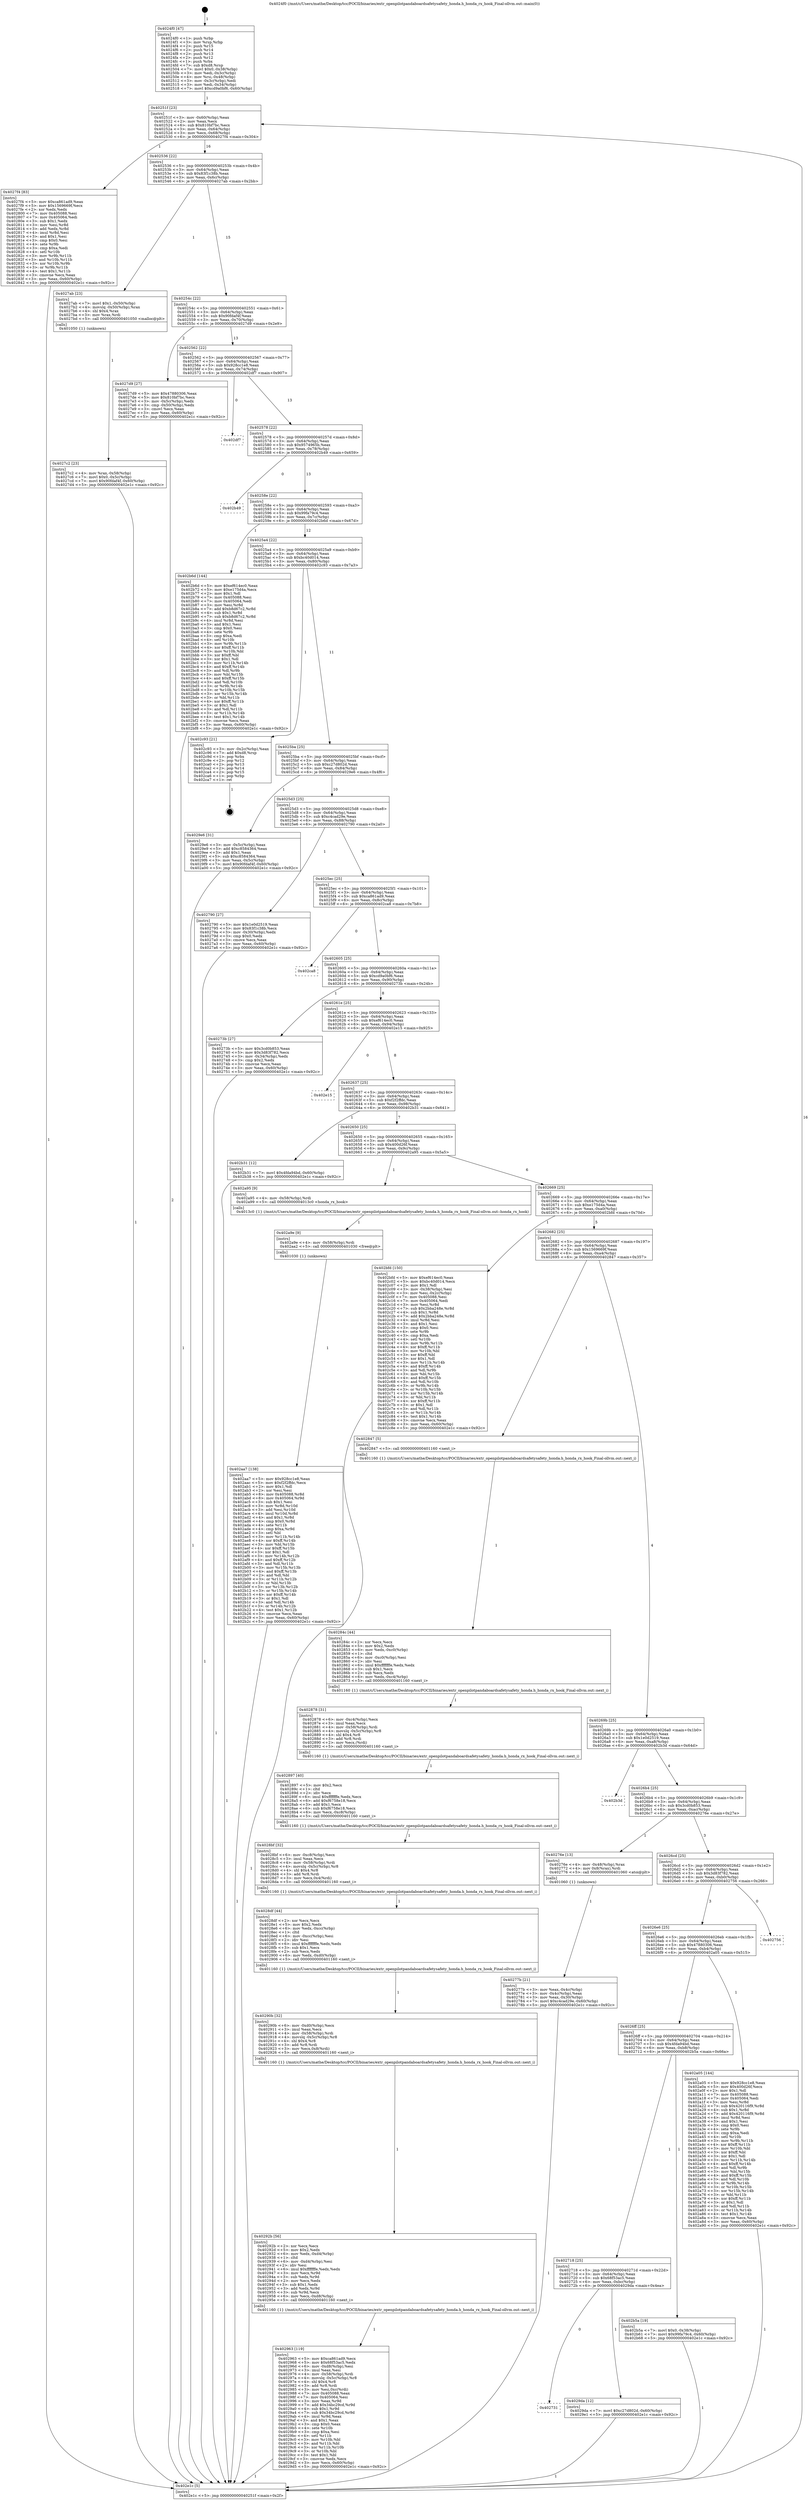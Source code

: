 digraph "0x4024f0" {
  label = "0x4024f0 (/mnt/c/Users/mathe/Desktop/tcc/POCII/binaries/extr_openpilotpandaboardsafetysafety_honda.h_honda_rx_hook_Final-ollvm.out::main(0))"
  labelloc = "t"
  node[shape=record]

  Entry [label="",width=0.3,height=0.3,shape=circle,fillcolor=black,style=filled]
  "0x40251f" [label="{
     0x40251f [23]\l
     | [instrs]\l
     &nbsp;&nbsp;0x40251f \<+3\>: mov -0x60(%rbp),%eax\l
     &nbsp;&nbsp;0x402522 \<+2\>: mov %eax,%ecx\l
     &nbsp;&nbsp;0x402524 \<+6\>: sub $0x810bf7bc,%ecx\l
     &nbsp;&nbsp;0x40252a \<+3\>: mov %eax,-0x64(%rbp)\l
     &nbsp;&nbsp;0x40252d \<+3\>: mov %ecx,-0x68(%rbp)\l
     &nbsp;&nbsp;0x402530 \<+6\>: je 00000000004027f4 \<main+0x304\>\l
  }"]
  "0x4027f4" [label="{
     0x4027f4 [83]\l
     | [instrs]\l
     &nbsp;&nbsp;0x4027f4 \<+5\>: mov $0xca861ad9,%eax\l
     &nbsp;&nbsp;0x4027f9 \<+5\>: mov $0x1569669f,%ecx\l
     &nbsp;&nbsp;0x4027fe \<+2\>: xor %edx,%edx\l
     &nbsp;&nbsp;0x402800 \<+7\>: mov 0x405088,%esi\l
     &nbsp;&nbsp;0x402807 \<+7\>: mov 0x405064,%edi\l
     &nbsp;&nbsp;0x40280e \<+3\>: sub $0x1,%edx\l
     &nbsp;&nbsp;0x402811 \<+3\>: mov %esi,%r8d\l
     &nbsp;&nbsp;0x402814 \<+3\>: add %edx,%r8d\l
     &nbsp;&nbsp;0x402817 \<+4\>: imul %r8d,%esi\l
     &nbsp;&nbsp;0x40281b \<+3\>: and $0x1,%esi\l
     &nbsp;&nbsp;0x40281e \<+3\>: cmp $0x0,%esi\l
     &nbsp;&nbsp;0x402821 \<+4\>: sete %r9b\l
     &nbsp;&nbsp;0x402825 \<+3\>: cmp $0xa,%edi\l
     &nbsp;&nbsp;0x402828 \<+4\>: setl %r10b\l
     &nbsp;&nbsp;0x40282c \<+3\>: mov %r9b,%r11b\l
     &nbsp;&nbsp;0x40282f \<+3\>: and %r10b,%r11b\l
     &nbsp;&nbsp;0x402832 \<+3\>: xor %r10b,%r9b\l
     &nbsp;&nbsp;0x402835 \<+3\>: or %r9b,%r11b\l
     &nbsp;&nbsp;0x402838 \<+4\>: test $0x1,%r11b\l
     &nbsp;&nbsp;0x40283c \<+3\>: cmovne %ecx,%eax\l
     &nbsp;&nbsp;0x40283f \<+3\>: mov %eax,-0x60(%rbp)\l
     &nbsp;&nbsp;0x402842 \<+5\>: jmp 0000000000402e1c \<main+0x92c\>\l
  }"]
  "0x402536" [label="{
     0x402536 [22]\l
     | [instrs]\l
     &nbsp;&nbsp;0x402536 \<+5\>: jmp 000000000040253b \<main+0x4b\>\l
     &nbsp;&nbsp;0x40253b \<+3\>: mov -0x64(%rbp),%eax\l
     &nbsp;&nbsp;0x40253e \<+5\>: sub $0x83f1c38b,%eax\l
     &nbsp;&nbsp;0x402543 \<+3\>: mov %eax,-0x6c(%rbp)\l
     &nbsp;&nbsp;0x402546 \<+6\>: je 00000000004027ab \<main+0x2bb\>\l
  }"]
  Exit [label="",width=0.3,height=0.3,shape=circle,fillcolor=black,style=filled,peripheries=2]
  "0x4027ab" [label="{
     0x4027ab [23]\l
     | [instrs]\l
     &nbsp;&nbsp;0x4027ab \<+7\>: movl $0x1,-0x50(%rbp)\l
     &nbsp;&nbsp;0x4027b2 \<+4\>: movslq -0x50(%rbp),%rax\l
     &nbsp;&nbsp;0x4027b6 \<+4\>: shl $0x4,%rax\l
     &nbsp;&nbsp;0x4027ba \<+3\>: mov %rax,%rdi\l
     &nbsp;&nbsp;0x4027bd \<+5\>: call 0000000000401050 \<malloc@plt\>\l
     | [calls]\l
     &nbsp;&nbsp;0x401050 \{1\} (unknown)\l
  }"]
  "0x40254c" [label="{
     0x40254c [22]\l
     | [instrs]\l
     &nbsp;&nbsp;0x40254c \<+5\>: jmp 0000000000402551 \<main+0x61\>\l
     &nbsp;&nbsp;0x402551 \<+3\>: mov -0x64(%rbp),%eax\l
     &nbsp;&nbsp;0x402554 \<+5\>: sub $0x90fdaf4f,%eax\l
     &nbsp;&nbsp;0x402559 \<+3\>: mov %eax,-0x70(%rbp)\l
     &nbsp;&nbsp;0x40255c \<+6\>: je 00000000004027d9 \<main+0x2e9\>\l
  }"]
  "0x402aa7" [label="{
     0x402aa7 [138]\l
     | [instrs]\l
     &nbsp;&nbsp;0x402aa7 \<+5\>: mov $0x928cc1e8,%eax\l
     &nbsp;&nbsp;0x402aac \<+5\>: mov $0xf2f2ffdc,%ecx\l
     &nbsp;&nbsp;0x402ab1 \<+2\>: mov $0x1,%dl\l
     &nbsp;&nbsp;0x402ab3 \<+2\>: xor %esi,%esi\l
     &nbsp;&nbsp;0x402ab5 \<+8\>: mov 0x405088,%r8d\l
     &nbsp;&nbsp;0x402abd \<+8\>: mov 0x405064,%r9d\l
     &nbsp;&nbsp;0x402ac5 \<+3\>: sub $0x1,%esi\l
     &nbsp;&nbsp;0x402ac8 \<+3\>: mov %r8d,%r10d\l
     &nbsp;&nbsp;0x402acb \<+3\>: add %esi,%r10d\l
     &nbsp;&nbsp;0x402ace \<+4\>: imul %r10d,%r8d\l
     &nbsp;&nbsp;0x402ad2 \<+4\>: and $0x1,%r8d\l
     &nbsp;&nbsp;0x402ad6 \<+4\>: cmp $0x0,%r8d\l
     &nbsp;&nbsp;0x402ada \<+4\>: sete %r11b\l
     &nbsp;&nbsp;0x402ade \<+4\>: cmp $0xa,%r9d\l
     &nbsp;&nbsp;0x402ae2 \<+3\>: setl %bl\l
     &nbsp;&nbsp;0x402ae5 \<+3\>: mov %r11b,%r14b\l
     &nbsp;&nbsp;0x402ae8 \<+4\>: xor $0xff,%r14b\l
     &nbsp;&nbsp;0x402aec \<+3\>: mov %bl,%r15b\l
     &nbsp;&nbsp;0x402aef \<+4\>: xor $0xff,%r15b\l
     &nbsp;&nbsp;0x402af3 \<+3\>: xor $0x1,%dl\l
     &nbsp;&nbsp;0x402af6 \<+3\>: mov %r14b,%r12b\l
     &nbsp;&nbsp;0x402af9 \<+4\>: and $0xff,%r12b\l
     &nbsp;&nbsp;0x402afd \<+3\>: and %dl,%r11b\l
     &nbsp;&nbsp;0x402b00 \<+3\>: mov %r15b,%r13b\l
     &nbsp;&nbsp;0x402b03 \<+4\>: and $0xff,%r13b\l
     &nbsp;&nbsp;0x402b07 \<+2\>: and %dl,%bl\l
     &nbsp;&nbsp;0x402b09 \<+3\>: or %r11b,%r12b\l
     &nbsp;&nbsp;0x402b0c \<+3\>: or %bl,%r13b\l
     &nbsp;&nbsp;0x402b0f \<+3\>: xor %r13b,%r12b\l
     &nbsp;&nbsp;0x402b12 \<+3\>: or %r15b,%r14b\l
     &nbsp;&nbsp;0x402b15 \<+4\>: xor $0xff,%r14b\l
     &nbsp;&nbsp;0x402b19 \<+3\>: or $0x1,%dl\l
     &nbsp;&nbsp;0x402b1c \<+3\>: and %dl,%r14b\l
     &nbsp;&nbsp;0x402b1f \<+3\>: or %r14b,%r12b\l
     &nbsp;&nbsp;0x402b22 \<+4\>: test $0x1,%r12b\l
     &nbsp;&nbsp;0x402b26 \<+3\>: cmovne %ecx,%eax\l
     &nbsp;&nbsp;0x402b29 \<+3\>: mov %eax,-0x60(%rbp)\l
     &nbsp;&nbsp;0x402b2c \<+5\>: jmp 0000000000402e1c \<main+0x92c\>\l
  }"]
  "0x4027d9" [label="{
     0x4027d9 [27]\l
     | [instrs]\l
     &nbsp;&nbsp;0x4027d9 \<+5\>: mov $0x47880306,%eax\l
     &nbsp;&nbsp;0x4027de \<+5\>: mov $0x810bf7bc,%ecx\l
     &nbsp;&nbsp;0x4027e3 \<+3\>: mov -0x5c(%rbp),%edx\l
     &nbsp;&nbsp;0x4027e6 \<+3\>: cmp -0x50(%rbp),%edx\l
     &nbsp;&nbsp;0x4027e9 \<+3\>: cmovl %ecx,%eax\l
     &nbsp;&nbsp;0x4027ec \<+3\>: mov %eax,-0x60(%rbp)\l
     &nbsp;&nbsp;0x4027ef \<+5\>: jmp 0000000000402e1c \<main+0x92c\>\l
  }"]
  "0x402562" [label="{
     0x402562 [22]\l
     | [instrs]\l
     &nbsp;&nbsp;0x402562 \<+5\>: jmp 0000000000402567 \<main+0x77\>\l
     &nbsp;&nbsp;0x402567 \<+3\>: mov -0x64(%rbp),%eax\l
     &nbsp;&nbsp;0x40256a \<+5\>: sub $0x928cc1e8,%eax\l
     &nbsp;&nbsp;0x40256f \<+3\>: mov %eax,-0x74(%rbp)\l
     &nbsp;&nbsp;0x402572 \<+6\>: je 0000000000402df7 \<main+0x907\>\l
  }"]
  "0x402a9e" [label="{
     0x402a9e [9]\l
     | [instrs]\l
     &nbsp;&nbsp;0x402a9e \<+4\>: mov -0x58(%rbp),%rdi\l
     &nbsp;&nbsp;0x402aa2 \<+5\>: call 0000000000401030 \<free@plt\>\l
     | [calls]\l
     &nbsp;&nbsp;0x401030 \{1\} (unknown)\l
  }"]
  "0x402df7" [label="{
     0x402df7\l
  }", style=dashed]
  "0x402578" [label="{
     0x402578 [22]\l
     | [instrs]\l
     &nbsp;&nbsp;0x402578 \<+5\>: jmp 000000000040257d \<main+0x8d\>\l
     &nbsp;&nbsp;0x40257d \<+3\>: mov -0x64(%rbp),%eax\l
     &nbsp;&nbsp;0x402580 \<+5\>: sub $0x9574965b,%eax\l
     &nbsp;&nbsp;0x402585 \<+3\>: mov %eax,-0x78(%rbp)\l
     &nbsp;&nbsp;0x402588 \<+6\>: je 0000000000402b49 \<main+0x659\>\l
  }"]
  "0x402731" [label="{
     0x402731\l
  }", style=dashed]
  "0x402b49" [label="{
     0x402b49\l
  }", style=dashed]
  "0x40258e" [label="{
     0x40258e [22]\l
     | [instrs]\l
     &nbsp;&nbsp;0x40258e \<+5\>: jmp 0000000000402593 \<main+0xa3\>\l
     &nbsp;&nbsp;0x402593 \<+3\>: mov -0x64(%rbp),%eax\l
     &nbsp;&nbsp;0x402596 \<+5\>: sub $0x99fa79c4,%eax\l
     &nbsp;&nbsp;0x40259b \<+3\>: mov %eax,-0x7c(%rbp)\l
     &nbsp;&nbsp;0x40259e \<+6\>: je 0000000000402b6d \<main+0x67d\>\l
  }"]
  "0x4029da" [label="{
     0x4029da [12]\l
     | [instrs]\l
     &nbsp;&nbsp;0x4029da \<+7\>: movl $0xc27d802d,-0x60(%rbp)\l
     &nbsp;&nbsp;0x4029e1 \<+5\>: jmp 0000000000402e1c \<main+0x92c\>\l
  }"]
  "0x402b6d" [label="{
     0x402b6d [144]\l
     | [instrs]\l
     &nbsp;&nbsp;0x402b6d \<+5\>: mov $0xef614ec0,%eax\l
     &nbsp;&nbsp;0x402b72 \<+5\>: mov $0xe175d4a,%ecx\l
     &nbsp;&nbsp;0x402b77 \<+2\>: mov $0x1,%dl\l
     &nbsp;&nbsp;0x402b79 \<+7\>: mov 0x405088,%esi\l
     &nbsp;&nbsp;0x402b80 \<+7\>: mov 0x405064,%edi\l
     &nbsp;&nbsp;0x402b87 \<+3\>: mov %esi,%r8d\l
     &nbsp;&nbsp;0x402b8a \<+7\>: add $0xb8d67c2,%r8d\l
     &nbsp;&nbsp;0x402b91 \<+4\>: sub $0x1,%r8d\l
     &nbsp;&nbsp;0x402b95 \<+7\>: sub $0xb8d67c2,%r8d\l
     &nbsp;&nbsp;0x402b9c \<+4\>: imul %r8d,%esi\l
     &nbsp;&nbsp;0x402ba0 \<+3\>: and $0x1,%esi\l
     &nbsp;&nbsp;0x402ba3 \<+3\>: cmp $0x0,%esi\l
     &nbsp;&nbsp;0x402ba6 \<+4\>: sete %r9b\l
     &nbsp;&nbsp;0x402baa \<+3\>: cmp $0xa,%edi\l
     &nbsp;&nbsp;0x402bad \<+4\>: setl %r10b\l
     &nbsp;&nbsp;0x402bb1 \<+3\>: mov %r9b,%r11b\l
     &nbsp;&nbsp;0x402bb4 \<+4\>: xor $0xff,%r11b\l
     &nbsp;&nbsp;0x402bb8 \<+3\>: mov %r10b,%bl\l
     &nbsp;&nbsp;0x402bbb \<+3\>: xor $0xff,%bl\l
     &nbsp;&nbsp;0x402bbe \<+3\>: xor $0x1,%dl\l
     &nbsp;&nbsp;0x402bc1 \<+3\>: mov %r11b,%r14b\l
     &nbsp;&nbsp;0x402bc4 \<+4\>: and $0xff,%r14b\l
     &nbsp;&nbsp;0x402bc8 \<+3\>: and %dl,%r9b\l
     &nbsp;&nbsp;0x402bcb \<+3\>: mov %bl,%r15b\l
     &nbsp;&nbsp;0x402bce \<+4\>: and $0xff,%r15b\l
     &nbsp;&nbsp;0x402bd2 \<+3\>: and %dl,%r10b\l
     &nbsp;&nbsp;0x402bd5 \<+3\>: or %r9b,%r14b\l
     &nbsp;&nbsp;0x402bd8 \<+3\>: or %r10b,%r15b\l
     &nbsp;&nbsp;0x402bdb \<+3\>: xor %r15b,%r14b\l
     &nbsp;&nbsp;0x402bde \<+3\>: or %bl,%r11b\l
     &nbsp;&nbsp;0x402be1 \<+4\>: xor $0xff,%r11b\l
     &nbsp;&nbsp;0x402be5 \<+3\>: or $0x1,%dl\l
     &nbsp;&nbsp;0x402be8 \<+3\>: and %dl,%r11b\l
     &nbsp;&nbsp;0x402beb \<+3\>: or %r11b,%r14b\l
     &nbsp;&nbsp;0x402bee \<+4\>: test $0x1,%r14b\l
     &nbsp;&nbsp;0x402bf2 \<+3\>: cmovne %ecx,%eax\l
     &nbsp;&nbsp;0x402bf5 \<+3\>: mov %eax,-0x60(%rbp)\l
     &nbsp;&nbsp;0x402bf8 \<+5\>: jmp 0000000000402e1c \<main+0x92c\>\l
  }"]
  "0x4025a4" [label="{
     0x4025a4 [22]\l
     | [instrs]\l
     &nbsp;&nbsp;0x4025a4 \<+5\>: jmp 00000000004025a9 \<main+0xb9\>\l
     &nbsp;&nbsp;0x4025a9 \<+3\>: mov -0x64(%rbp),%eax\l
     &nbsp;&nbsp;0x4025ac \<+5\>: sub $0xbc40d014,%eax\l
     &nbsp;&nbsp;0x4025b1 \<+3\>: mov %eax,-0x80(%rbp)\l
     &nbsp;&nbsp;0x4025b4 \<+6\>: je 0000000000402c93 \<main+0x7a3\>\l
  }"]
  "0x402718" [label="{
     0x402718 [25]\l
     | [instrs]\l
     &nbsp;&nbsp;0x402718 \<+5\>: jmp 000000000040271d \<main+0x22d\>\l
     &nbsp;&nbsp;0x40271d \<+3\>: mov -0x64(%rbp),%eax\l
     &nbsp;&nbsp;0x402720 \<+5\>: sub $0x68f53ac5,%eax\l
     &nbsp;&nbsp;0x402725 \<+6\>: mov %eax,-0xbc(%rbp)\l
     &nbsp;&nbsp;0x40272b \<+6\>: je 00000000004029da \<main+0x4ea\>\l
  }"]
  "0x402c93" [label="{
     0x402c93 [21]\l
     | [instrs]\l
     &nbsp;&nbsp;0x402c93 \<+3\>: mov -0x2c(%rbp),%eax\l
     &nbsp;&nbsp;0x402c96 \<+7\>: add $0xd8,%rsp\l
     &nbsp;&nbsp;0x402c9d \<+1\>: pop %rbx\l
     &nbsp;&nbsp;0x402c9e \<+2\>: pop %r12\l
     &nbsp;&nbsp;0x402ca0 \<+2\>: pop %r13\l
     &nbsp;&nbsp;0x402ca2 \<+2\>: pop %r14\l
     &nbsp;&nbsp;0x402ca4 \<+2\>: pop %r15\l
     &nbsp;&nbsp;0x402ca6 \<+1\>: pop %rbp\l
     &nbsp;&nbsp;0x402ca7 \<+1\>: ret\l
  }"]
  "0x4025ba" [label="{
     0x4025ba [25]\l
     | [instrs]\l
     &nbsp;&nbsp;0x4025ba \<+5\>: jmp 00000000004025bf \<main+0xcf\>\l
     &nbsp;&nbsp;0x4025bf \<+3\>: mov -0x64(%rbp),%eax\l
     &nbsp;&nbsp;0x4025c2 \<+5\>: sub $0xc27d802d,%eax\l
     &nbsp;&nbsp;0x4025c7 \<+6\>: mov %eax,-0x84(%rbp)\l
     &nbsp;&nbsp;0x4025cd \<+6\>: je 00000000004029e6 \<main+0x4f6\>\l
  }"]
  "0x402b5a" [label="{
     0x402b5a [19]\l
     | [instrs]\l
     &nbsp;&nbsp;0x402b5a \<+7\>: movl $0x0,-0x38(%rbp)\l
     &nbsp;&nbsp;0x402b61 \<+7\>: movl $0x99fa79c4,-0x60(%rbp)\l
     &nbsp;&nbsp;0x402b68 \<+5\>: jmp 0000000000402e1c \<main+0x92c\>\l
  }"]
  "0x4029e6" [label="{
     0x4029e6 [31]\l
     | [instrs]\l
     &nbsp;&nbsp;0x4029e6 \<+3\>: mov -0x5c(%rbp),%eax\l
     &nbsp;&nbsp;0x4029e9 \<+5\>: add $0xc8584364,%eax\l
     &nbsp;&nbsp;0x4029ee \<+3\>: add $0x1,%eax\l
     &nbsp;&nbsp;0x4029f1 \<+5\>: sub $0xc8584364,%eax\l
     &nbsp;&nbsp;0x4029f6 \<+3\>: mov %eax,-0x5c(%rbp)\l
     &nbsp;&nbsp;0x4029f9 \<+7\>: movl $0x90fdaf4f,-0x60(%rbp)\l
     &nbsp;&nbsp;0x402a00 \<+5\>: jmp 0000000000402e1c \<main+0x92c\>\l
  }"]
  "0x4025d3" [label="{
     0x4025d3 [25]\l
     | [instrs]\l
     &nbsp;&nbsp;0x4025d3 \<+5\>: jmp 00000000004025d8 \<main+0xe8\>\l
     &nbsp;&nbsp;0x4025d8 \<+3\>: mov -0x64(%rbp),%eax\l
     &nbsp;&nbsp;0x4025db \<+5\>: sub $0xc4cad29e,%eax\l
     &nbsp;&nbsp;0x4025e0 \<+6\>: mov %eax,-0x88(%rbp)\l
     &nbsp;&nbsp;0x4025e6 \<+6\>: je 0000000000402790 \<main+0x2a0\>\l
  }"]
  "0x4026ff" [label="{
     0x4026ff [25]\l
     | [instrs]\l
     &nbsp;&nbsp;0x4026ff \<+5\>: jmp 0000000000402704 \<main+0x214\>\l
     &nbsp;&nbsp;0x402704 \<+3\>: mov -0x64(%rbp),%eax\l
     &nbsp;&nbsp;0x402707 \<+5\>: sub $0x4fda94bd,%eax\l
     &nbsp;&nbsp;0x40270c \<+6\>: mov %eax,-0xb8(%rbp)\l
     &nbsp;&nbsp;0x402712 \<+6\>: je 0000000000402b5a \<main+0x66a\>\l
  }"]
  "0x402790" [label="{
     0x402790 [27]\l
     | [instrs]\l
     &nbsp;&nbsp;0x402790 \<+5\>: mov $0x1e0d2519,%eax\l
     &nbsp;&nbsp;0x402795 \<+5\>: mov $0x83f1c38b,%ecx\l
     &nbsp;&nbsp;0x40279a \<+3\>: mov -0x30(%rbp),%edx\l
     &nbsp;&nbsp;0x40279d \<+3\>: cmp $0x0,%edx\l
     &nbsp;&nbsp;0x4027a0 \<+3\>: cmove %ecx,%eax\l
     &nbsp;&nbsp;0x4027a3 \<+3\>: mov %eax,-0x60(%rbp)\l
     &nbsp;&nbsp;0x4027a6 \<+5\>: jmp 0000000000402e1c \<main+0x92c\>\l
  }"]
  "0x4025ec" [label="{
     0x4025ec [25]\l
     | [instrs]\l
     &nbsp;&nbsp;0x4025ec \<+5\>: jmp 00000000004025f1 \<main+0x101\>\l
     &nbsp;&nbsp;0x4025f1 \<+3\>: mov -0x64(%rbp),%eax\l
     &nbsp;&nbsp;0x4025f4 \<+5\>: sub $0xca861ad9,%eax\l
     &nbsp;&nbsp;0x4025f9 \<+6\>: mov %eax,-0x8c(%rbp)\l
     &nbsp;&nbsp;0x4025ff \<+6\>: je 0000000000402ca8 \<main+0x7b8\>\l
  }"]
  "0x402a05" [label="{
     0x402a05 [144]\l
     | [instrs]\l
     &nbsp;&nbsp;0x402a05 \<+5\>: mov $0x928cc1e8,%eax\l
     &nbsp;&nbsp;0x402a0a \<+5\>: mov $0x400d26f,%ecx\l
     &nbsp;&nbsp;0x402a0f \<+2\>: mov $0x1,%dl\l
     &nbsp;&nbsp;0x402a11 \<+7\>: mov 0x405088,%esi\l
     &nbsp;&nbsp;0x402a18 \<+7\>: mov 0x405064,%edi\l
     &nbsp;&nbsp;0x402a1f \<+3\>: mov %esi,%r8d\l
     &nbsp;&nbsp;0x402a22 \<+7\>: sub $0x420116f9,%r8d\l
     &nbsp;&nbsp;0x402a29 \<+4\>: sub $0x1,%r8d\l
     &nbsp;&nbsp;0x402a2d \<+7\>: add $0x420116f9,%r8d\l
     &nbsp;&nbsp;0x402a34 \<+4\>: imul %r8d,%esi\l
     &nbsp;&nbsp;0x402a38 \<+3\>: and $0x1,%esi\l
     &nbsp;&nbsp;0x402a3b \<+3\>: cmp $0x0,%esi\l
     &nbsp;&nbsp;0x402a3e \<+4\>: sete %r9b\l
     &nbsp;&nbsp;0x402a42 \<+3\>: cmp $0xa,%edi\l
     &nbsp;&nbsp;0x402a45 \<+4\>: setl %r10b\l
     &nbsp;&nbsp;0x402a49 \<+3\>: mov %r9b,%r11b\l
     &nbsp;&nbsp;0x402a4c \<+4\>: xor $0xff,%r11b\l
     &nbsp;&nbsp;0x402a50 \<+3\>: mov %r10b,%bl\l
     &nbsp;&nbsp;0x402a53 \<+3\>: xor $0xff,%bl\l
     &nbsp;&nbsp;0x402a56 \<+3\>: xor $0x1,%dl\l
     &nbsp;&nbsp;0x402a59 \<+3\>: mov %r11b,%r14b\l
     &nbsp;&nbsp;0x402a5c \<+4\>: and $0xff,%r14b\l
     &nbsp;&nbsp;0x402a60 \<+3\>: and %dl,%r9b\l
     &nbsp;&nbsp;0x402a63 \<+3\>: mov %bl,%r15b\l
     &nbsp;&nbsp;0x402a66 \<+4\>: and $0xff,%r15b\l
     &nbsp;&nbsp;0x402a6a \<+3\>: and %dl,%r10b\l
     &nbsp;&nbsp;0x402a6d \<+3\>: or %r9b,%r14b\l
     &nbsp;&nbsp;0x402a70 \<+3\>: or %r10b,%r15b\l
     &nbsp;&nbsp;0x402a73 \<+3\>: xor %r15b,%r14b\l
     &nbsp;&nbsp;0x402a76 \<+3\>: or %bl,%r11b\l
     &nbsp;&nbsp;0x402a79 \<+4\>: xor $0xff,%r11b\l
     &nbsp;&nbsp;0x402a7d \<+3\>: or $0x1,%dl\l
     &nbsp;&nbsp;0x402a80 \<+3\>: and %dl,%r11b\l
     &nbsp;&nbsp;0x402a83 \<+3\>: or %r11b,%r14b\l
     &nbsp;&nbsp;0x402a86 \<+4\>: test $0x1,%r14b\l
     &nbsp;&nbsp;0x402a8a \<+3\>: cmovne %ecx,%eax\l
     &nbsp;&nbsp;0x402a8d \<+3\>: mov %eax,-0x60(%rbp)\l
     &nbsp;&nbsp;0x402a90 \<+5\>: jmp 0000000000402e1c \<main+0x92c\>\l
  }"]
  "0x402ca8" [label="{
     0x402ca8\l
  }", style=dashed]
  "0x402605" [label="{
     0x402605 [25]\l
     | [instrs]\l
     &nbsp;&nbsp;0x402605 \<+5\>: jmp 000000000040260a \<main+0x11a\>\l
     &nbsp;&nbsp;0x40260a \<+3\>: mov -0x64(%rbp),%eax\l
     &nbsp;&nbsp;0x40260d \<+5\>: sub $0xcd9a0bf6,%eax\l
     &nbsp;&nbsp;0x402612 \<+6\>: mov %eax,-0x90(%rbp)\l
     &nbsp;&nbsp;0x402618 \<+6\>: je 000000000040273b \<main+0x24b\>\l
  }"]
  "0x4026e6" [label="{
     0x4026e6 [25]\l
     | [instrs]\l
     &nbsp;&nbsp;0x4026e6 \<+5\>: jmp 00000000004026eb \<main+0x1fb\>\l
     &nbsp;&nbsp;0x4026eb \<+3\>: mov -0x64(%rbp),%eax\l
     &nbsp;&nbsp;0x4026ee \<+5\>: sub $0x47880306,%eax\l
     &nbsp;&nbsp;0x4026f3 \<+6\>: mov %eax,-0xb4(%rbp)\l
     &nbsp;&nbsp;0x4026f9 \<+6\>: je 0000000000402a05 \<main+0x515\>\l
  }"]
  "0x40273b" [label="{
     0x40273b [27]\l
     | [instrs]\l
     &nbsp;&nbsp;0x40273b \<+5\>: mov $0x3cd0b853,%eax\l
     &nbsp;&nbsp;0x402740 \<+5\>: mov $0x3d83f782,%ecx\l
     &nbsp;&nbsp;0x402745 \<+3\>: mov -0x34(%rbp),%edx\l
     &nbsp;&nbsp;0x402748 \<+3\>: cmp $0x2,%edx\l
     &nbsp;&nbsp;0x40274b \<+3\>: cmovne %ecx,%eax\l
     &nbsp;&nbsp;0x40274e \<+3\>: mov %eax,-0x60(%rbp)\l
     &nbsp;&nbsp;0x402751 \<+5\>: jmp 0000000000402e1c \<main+0x92c\>\l
  }"]
  "0x40261e" [label="{
     0x40261e [25]\l
     | [instrs]\l
     &nbsp;&nbsp;0x40261e \<+5\>: jmp 0000000000402623 \<main+0x133\>\l
     &nbsp;&nbsp;0x402623 \<+3\>: mov -0x64(%rbp),%eax\l
     &nbsp;&nbsp;0x402626 \<+5\>: sub $0xef614ec0,%eax\l
     &nbsp;&nbsp;0x40262b \<+6\>: mov %eax,-0x94(%rbp)\l
     &nbsp;&nbsp;0x402631 \<+6\>: je 0000000000402e15 \<main+0x925\>\l
  }"]
  "0x402e1c" [label="{
     0x402e1c [5]\l
     | [instrs]\l
     &nbsp;&nbsp;0x402e1c \<+5\>: jmp 000000000040251f \<main+0x2f\>\l
  }"]
  "0x4024f0" [label="{
     0x4024f0 [47]\l
     | [instrs]\l
     &nbsp;&nbsp;0x4024f0 \<+1\>: push %rbp\l
     &nbsp;&nbsp;0x4024f1 \<+3\>: mov %rsp,%rbp\l
     &nbsp;&nbsp;0x4024f4 \<+2\>: push %r15\l
     &nbsp;&nbsp;0x4024f6 \<+2\>: push %r14\l
     &nbsp;&nbsp;0x4024f8 \<+2\>: push %r13\l
     &nbsp;&nbsp;0x4024fa \<+2\>: push %r12\l
     &nbsp;&nbsp;0x4024fc \<+1\>: push %rbx\l
     &nbsp;&nbsp;0x4024fd \<+7\>: sub $0xd8,%rsp\l
     &nbsp;&nbsp;0x402504 \<+7\>: movl $0x0,-0x38(%rbp)\l
     &nbsp;&nbsp;0x40250b \<+3\>: mov %edi,-0x3c(%rbp)\l
     &nbsp;&nbsp;0x40250e \<+4\>: mov %rsi,-0x48(%rbp)\l
     &nbsp;&nbsp;0x402512 \<+3\>: mov -0x3c(%rbp),%edi\l
     &nbsp;&nbsp;0x402515 \<+3\>: mov %edi,-0x34(%rbp)\l
     &nbsp;&nbsp;0x402518 \<+7\>: movl $0xcd9a0bf6,-0x60(%rbp)\l
  }"]
  "0x402756" [label="{
     0x402756\l
  }", style=dashed]
  "0x402e15" [label="{
     0x402e15\l
  }", style=dashed]
  "0x402637" [label="{
     0x402637 [25]\l
     | [instrs]\l
     &nbsp;&nbsp;0x402637 \<+5\>: jmp 000000000040263c \<main+0x14c\>\l
     &nbsp;&nbsp;0x40263c \<+3\>: mov -0x64(%rbp),%eax\l
     &nbsp;&nbsp;0x40263f \<+5\>: sub $0xf2f2ffdc,%eax\l
     &nbsp;&nbsp;0x402644 \<+6\>: mov %eax,-0x98(%rbp)\l
     &nbsp;&nbsp;0x40264a \<+6\>: je 0000000000402b31 \<main+0x641\>\l
  }"]
  "0x402963" [label="{
     0x402963 [119]\l
     | [instrs]\l
     &nbsp;&nbsp;0x402963 \<+5\>: mov $0xca861ad9,%ecx\l
     &nbsp;&nbsp;0x402968 \<+5\>: mov $0x68f53ac5,%edx\l
     &nbsp;&nbsp;0x40296d \<+6\>: mov -0xd8(%rbp),%esi\l
     &nbsp;&nbsp;0x402973 \<+3\>: imul %eax,%esi\l
     &nbsp;&nbsp;0x402976 \<+4\>: mov -0x58(%rbp),%rdi\l
     &nbsp;&nbsp;0x40297a \<+4\>: movslq -0x5c(%rbp),%r8\l
     &nbsp;&nbsp;0x40297e \<+4\>: shl $0x4,%r8\l
     &nbsp;&nbsp;0x402982 \<+3\>: add %r8,%rdi\l
     &nbsp;&nbsp;0x402985 \<+3\>: mov %esi,0xc(%rdi)\l
     &nbsp;&nbsp;0x402988 \<+7\>: mov 0x405088,%eax\l
     &nbsp;&nbsp;0x40298f \<+7\>: mov 0x405064,%esi\l
     &nbsp;&nbsp;0x402996 \<+3\>: mov %eax,%r9d\l
     &nbsp;&nbsp;0x402999 \<+7\>: add $0x34bc29cd,%r9d\l
     &nbsp;&nbsp;0x4029a0 \<+4\>: sub $0x1,%r9d\l
     &nbsp;&nbsp;0x4029a4 \<+7\>: sub $0x34bc29cd,%r9d\l
     &nbsp;&nbsp;0x4029ab \<+4\>: imul %r9d,%eax\l
     &nbsp;&nbsp;0x4029af \<+3\>: and $0x1,%eax\l
     &nbsp;&nbsp;0x4029b2 \<+3\>: cmp $0x0,%eax\l
     &nbsp;&nbsp;0x4029b5 \<+4\>: sete %r10b\l
     &nbsp;&nbsp;0x4029b9 \<+3\>: cmp $0xa,%esi\l
     &nbsp;&nbsp;0x4029bc \<+4\>: setl %r11b\l
     &nbsp;&nbsp;0x4029c0 \<+3\>: mov %r10b,%bl\l
     &nbsp;&nbsp;0x4029c3 \<+3\>: and %r11b,%bl\l
     &nbsp;&nbsp;0x4029c6 \<+3\>: xor %r11b,%r10b\l
     &nbsp;&nbsp;0x4029c9 \<+3\>: or %r10b,%bl\l
     &nbsp;&nbsp;0x4029cc \<+3\>: test $0x1,%bl\l
     &nbsp;&nbsp;0x4029cf \<+3\>: cmovne %edx,%ecx\l
     &nbsp;&nbsp;0x4029d2 \<+3\>: mov %ecx,-0x60(%rbp)\l
     &nbsp;&nbsp;0x4029d5 \<+5\>: jmp 0000000000402e1c \<main+0x92c\>\l
  }"]
  "0x402b31" [label="{
     0x402b31 [12]\l
     | [instrs]\l
     &nbsp;&nbsp;0x402b31 \<+7\>: movl $0x4fda94bd,-0x60(%rbp)\l
     &nbsp;&nbsp;0x402b38 \<+5\>: jmp 0000000000402e1c \<main+0x92c\>\l
  }"]
  "0x402650" [label="{
     0x402650 [25]\l
     | [instrs]\l
     &nbsp;&nbsp;0x402650 \<+5\>: jmp 0000000000402655 \<main+0x165\>\l
     &nbsp;&nbsp;0x402655 \<+3\>: mov -0x64(%rbp),%eax\l
     &nbsp;&nbsp;0x402658 \<+5\>: sub $0x400d26f,%eax\l
     &nbsp;&nbsp;0x40265d \<+6\>: mov %eax,-0x9c(%rbp)\l
     &nbsp;&nbsp;0x402663 \<+6\>: je 0000000000402a95 \<main+0x5a5\>\l
  }"]
  "0x40292b" [label="{
     0x40292b [56]\l
     | [instrs]\l
     &nbsp;&nbsp;0x40292b \<+2\>: xor %ecx,%ecx\l
     &nbsp;&nbsp;0x40292d \<+5\>: mov $0x2,%edx\l
     &nbsp;&nbsp;0x402932 \<+6\>: mov %edx,-0xd4(%rbp)\l
     &nbsp;&nbsp;0x402938 \<+1\>: cltd\l
     &nbsp;&nbsp;0x402939 \<+6\>: mov -0xd4(%rbp),%esi\l
     &nbsp;&nbsp;0x40293f \<+2\>: idiv %esi\l
     &nbsp;&nbsp;0x402941 \<+6\>: imul $0xfffffffe,%edx,%edx\l
     &nbsp;&nbsp;0x402947 \<+3\>: mov %ecx,%r9d\l
     &nbsp;&nbsp;0x40294a \<+3\>: sub %edx,%r9d\l
     &nbsp;&nbsp;0x40294d \<+2\>: mov %ecx,%edx\l
     &nbsp;&nbsp;0x40294f \<+3\>: sub $0x1,%edx\l
     &nbsp;&nbsp;0x402952 \<+3\>: add %edx,%r9d\l
     &nbsp;&nbsp;0x402955 \<+3\>: sub %r9d,%ecx\l
     &nbsp;&nbsp;0x402958 \<+6\>: mov %ecx,-0xd8(%rbp)\l
     &nbsp;&nbsp;0x40295e \<+5\>: call 0000000000401160 \<next_i\>\l
     | [calls]\l
     &nbsp;&nbsp;0x401160 \{1\} (/mnt/c/Users/mathe/Desktop/tcc/POCII/binaries/extr_openpilotpandaboardsafetysafety_honda.h_honda_rx_hook_Final-ollvm.out::next_i)\l
  }"]
  "0x402a95" [label="{
     0x402a95 [9]\l
     | [instrs]\l
     &nbsp;&nbsp;0x402a95 \<+4\>: mov -0x58(%rbp),%rdi\l
     &nbsp;&nbsp;0x402a99 \<+5\>: call 00000000004013c0 \<honda_rx_hook\>\l
     | [calls]\l
     &nbsp;&nbsp;0x4013c0 \{1\} (/mnt/c/Users/mathe/Desktop/tcc/POCII/binaries/extr_openpilotpandaboardsafetysafety_honda.h_honda_rx_hook_Final-ollvm.out::honda_rx_hook)\l
  }"]
  "0x402669" [label="{
     0x402669 [25]\l
     | [instrs]\l
     &nbsp;&nbsp;0x402669 \<+5\>: jmp 000000000040266e \<main+0x17e\>\l
     &nbsp;&nbsp;0x40266e \<+3\>: mov -0x64(%rbp),%eax\l
     &nbsp;&nbsp;0x402671 \<+5\>: sub $0xe175d4a,%eax\l
     &nbsp;&nbsp;0x402676 \<+6\>: mov %eax,-0xa0(%rbp)\l
     &nbsp;&nbsp;0x40267c \<+6\>: je 0000000000402bfd \<main+0x70d\>\l
  }"]
  "0x40290b" [label="{
     0x40290b [32]\l
     | [instrs]\l
     &nbsp;&nbsp;0x40290b \<+6\>: mov -0xd0(%rbp),%ecx\l
     &nbsp;&nbsp;0x402911 \<+3\>: imul %eax,%ecx\l
     &nbsp;&nbsp;0x402914 \<+4\>: mov -0x58(%rbp),%rdi\l
     &nbsp;&nbsp;0x402918 \<+4\>: movslq -0x5c(%rbp),%r8\l
     &nbsp;&nbsp;0x40291c \<+4\>: shl $0x4,%r8\l
     &nbsp;&nbsp;0x402920 \<+3\>: add %r8,%rdi\l
     &nbsp;&nbsp;0x402923 \<+3\>: mov %ecx,0x8(%rdi)\l
     &nbsp;&nbsp;0x402926 \<+5\>: call 0000000000401160 \<next_i\>\l
     | [calls]\l
     &nbsp;&nbsp;0x401160 \{1\} (/mnt/c/Users/mathe/Desktop/tcc/POCII/binaries/extr_openpilotpandaboardsafetysafety_honda.h_honda_rx_hook_Final-ollvm.out::next_i)\l
  }"]
  "0x402bfd" [label="{
     0x402bfd [150]\l
     | [instrs]\l
     &nbsp;&nbsp;0x402bfd \<+5\>: mov $0xef614ec0,%eax\l
     &nbsp;&nbsp;0x402c02 \<+5\>: mov $0xbc40d014,%ecx\l
     &nbsp;&nbsp;0x402c07 \<+2\>: mov $0x1,%dl\l
     &nbsp;&nbsp;0x402c09 \<+3\>: mov -0x38(%rbp),%esi\l
     &nbsp;&nbsp;0x402c0c \<+3\>: mov %esi,-0x2c(%rbp)\l
     &nbsp;&nbsp;0x402c0f \<+7\>: mov 0x405088,%esi\l
     &nbsp;&nbsp;0x402c16 \<+7\>: mov 0x405064,%edi\l
     &nbsp;&nbsp;0x402c1d \<+3\>: mov %esi,%r8d\l
     &nbsp;&nbsp;0x402c20 \<+7\>: sub $0x2bba248e,%r8d\l
     &nbsp;&nbsp;0x402c27 \<+4\>: sub $0x1,%r8d\l
     &nbsp;&nbsp;0x402c2b \<+7\>: add $0x2bba248e,%r8d\l
     &nbsp;&nbsp;0x402c32 \<+4\>: imul %r8d,%esi\l
     &nbsp;&nbsp;0x402c36 \<+3\>: and $0x1,%esi\l
     &nbsp;&nbsp;0x402c39 \<+3\>: cmp $0x0,%esi\l
     &nbsp;&nbsp;0x402c3c \<+4\>: sete %r9b\l
     &nbsp;&nbsp;0x402c40 \<+3\>: cmp $0xa,%edi\l
     &nbsp;&nbsp;0x402c43 \<+4\>: setl %r10b\l
     &nbsp;&nbsp;0x402c47 \<+3\>: mov %r9b,%r11b\l
     &nbsp;&nbsp;0x402c4a \<+4\>: xor $0xff,%r11b\l
     &nbsp;&nbsp;0x402c4e \<+3\>: mov %r10b,%bl\l
     &nbsp;&nbsp;0x402c51 \<+3\>: xor $0xff,%bl\l
     &nbsp;&nbsp;0x402c54 \<+3\>: xor $0x1,%dl\l
     &nbsp;&nbsp;0x402c57 \<+3\>: mov %r11b,%r14b\l
     &nbsp;&nbsp;0x402c5a \<+4\>: and $0xff,%r14b\l
     &nbsp;&nbsp;0x402c5e \<+3\>: and %dl,%r9b\l
     &nbsp;&nbsp;0x402c61 \<+3\>: mov %bl,%r15b\l
     &nbsp;&nbsp;0x402c64 \<+4\>: and $0xff,%r15b\l
     &nbsp;&nbsp;0x402c68 \<+3\>: and %dl,%r10b\l
     &nbsp;&nbsp;0x402c6b \<+3\>: or %r9b,%r14b\l
     &nbsp;&nbsp;0x402c6e \<+3\>: or %r10b,%r15b\l
     &nbsp;&nbsp;0x402c71 \<+3\>: xor %r15b,%r14b\l
     &nbsp;&nbsp;0x402c74 \<+3\>: or %bl,%r11b\l
     &nbsp;&nbsp;0x402c77 \<+4\>: xor $0xff,%r11b\l
     &nbsp;&nbsp;0x402c7b \<+3\>: or $0x1,%dl\l
     &nbsp;&nbsp;0x402c7e \<+3\>: and %dl,%r11b\l
     &nbsp;&nbsp;0x402c81 \<+3\>: or %r11b,%r14b\l
     &nbsp;&nbsp;0x402c84 \<+4\>: test $0x1,%r14b\l
     &nbsp;&nbsp;0x402c88 \<+3\>: cmovne %ecx,%eax\l
     &nbsp;&nbsp;0x402c8b \<+3\>: mov %eax,-0x60(%rbp)\l
     &nbsp;&nbsp;0x402c8e \<+5\>: jmp 0000000000402e1c \<main+0x92c\>\l
  }"]
  "0x402682" [label="{
     0x402682 [25]\l
     | [instrs]\l
     &nbsp;&nbsp;0x402682 \<+5\>: jmp 0000000000402687 \<main+0x197\>\l
     &nbsp;&nbsp;0x402687 \<+3\>: mov -0x64(%rbp),%eax\l
     &nbsp;&nbsp;0x40268a \<+5\>: sub $0x1569669f,%eax\l
     &nbsp;&nbsp;0x40268f \<+6\>: mov %eax,-0xa4(%rbp)\l
     &nbsp;&nbsp;0x402695 \<+6\>: je 0000000000402847 \<main+0x357\>\l
  }"]
  "0x4028df" [label="{
     0x4028df [44]\l
     | [instrs]\l
     &nbsp;&nbsp;0x4028df \<+2\>: xor %ecx,%ecx\l
     &nbsp;&nbsp;0x4028e1 \<+5\>: mov $0x2,%edx\l
     &nbsp;&nbsp;0x4028e6 \<+6\>: mov %edx,-0xcc(%rbp)\l
     &nbsp;&nbsp;0x4028ec \<+1\>: cltd\l
     &nbsp;&nbsp;0x4028ed \<+6\>: mov -0xcc(%rbp),%esi\l
     &nbsp;&nbsp;0x4028f3 \<+2\>: idiv %esi\l
     &nbsp;&nbsp;0x4028f5 \<+6\>: imul $0xfffffffe,%edx,%edx\l
     &nbsp;&nbsp;0x4028fb \<+3\>: sub $0x1,%ecx\l
     &nbsp;&nbsp;0x4028fe \<+2\>: sub %ecx,%edx\l
     &nbsp;&nbsp;0x402900 \<+6\>: mov %edx,-0xd0(%rbp)\l
     &nbsp;&nbsp;0x402906 \<+5\>: call 0000000000401160 \<next_i\>\l
     | [calls]\l
     &nbsp;&nbsp;0x401160 \{1\} (/mnt/c/Users/mathe/Desktop/tcc/POCII/binaries/extr_openpilotpandaboardsafetysafety_honda.h_honda_rx_hook_Final-ollvm.out::next_i)\l
  }"]
  "0x402847" [label="{
     0x402847 [5]\l
     | [instrs]\l
     &nbsp;&nbsp;0x402847 \<+5\>: call 0000000000401160 \<next_i\>\l
     | [calls]\l
     &nbsp;&nbsp;0x401160 \{1\} (/mnt/c/Users/mathe/Desktop/tcc/POCII/binaries/extr_openpilotpandaboardsafetysafety_honda.h_honda_rx_hook_Final-ollvm.out::next_i)\l
  }"]
  "0x40269b" [label="{
     0x40269b [25]\l
     | [instrs]\l
     &nbsp;&nbsp;0x40269b \<+5\>: jmp 00000000004026a0 \<main+0x1b0\>\l
     &nbsp;&nbsp;0x4026a0 \<+3\>: mov -0x64(%rbp),%eax\l
     &nbsp;&nbsp;0x4026a3 \<+5\>: sub $0x1e0d2519,%eax\l
     &nbsp;&nbsp;0x4026a8 \<+6\>: mov %eax,-0xa8(%rbp)\l
     &nbsp;&nbsp;0x4026ae \<+6\>: je 0000000000402b3d \<main+0x64d\>\l
  }"]
  "0x4028bf" [label="{
     0x4028bf [32]\l
     | [instrs]\l
     &nbsp;&nbsp;0x4028bf \<+6\>: mov -0xc8(%rbp),%ecx\l
     &nbsp;&nbsp;0x4028c5 \<+3\>: imul %eax,%ecx\l
     &nbsp;&nbsp;0x4028c8 \<+4\>: mov -0x58(%rbp),%rdi\l
     &nbsp;&nbsp;0x4028cc \<+4\>: movslq -0x5c(%rbp),%r8\l
     &nbsp;&nbsp;0x4028d0 \<+4\>: shl $0x4,%r8\l
     &nbsp;&nbsp;0x4028d4 \<+3\>: add %r8,%rdi\l
     &nbsp;&nbsp;0x4028d7 \<+3\>: mov %ecx,0x4(%rdi)\l
     &nbsp;&nbsp;0x4028da \<+5\>: call 0000000000401160 \<next_i\>\l
     | [calls]\l
     &nbsp;&nbsp;0x401160 \{1\} (/mnt/c/Users/mathe/Desktop/tcc/POCII/binaries/extr_openpilotpandaboardsafetysafety_honda.h_honda_rx_hook_Final-ollvm.out::next_i)\l
  }"]
  "0x402b3d" [label="{
     0x402b3d\l
  }", style=dashed]
  "0x4026b4" [label="{
     0x4026b4 [25]\l
     | [instrs]\l
     &nbsp;&nbsp;0x4026b4 \<+5\>: jmp 00000000004026b9 \<main+0x1c9\>\l
     &nbsp;&nbsp;0x4026b9 \<+3\>: mov -0x64(%rbp),%eax\l
     &nbsp;&nbsp;0x4026bc \<+5\>: sub $0x3cd0b853,%eax\l
     &nbsp;&nbsp;0x4026c1 \<+6\>: mov %eax,-0xac(%rbp)\l
     &nbsp;&nbsp;0x4026c7 \<+6\>: je 000000000040276e \<main+0x27e\>\l
  }"]
  "0x402897" [label="{
     0x402897 [40]\l
     | [instrs]\l
     &nbsp;&nbsp;0x402897 \<+5\>: mov $0x2,%ecx\l
     &nbsp;&nbsp;0x40289c \<+1\>: cltd\l
     &nbsp;&nbsp;0x40289d \<+2\>: idiv %ecx\l
     &nbsp;&nbsp;0x40289f \<+6\>: imul $0xfffffffe,%edx,%ecx\l
     &nbsp;&nbsp;0x4028a5 \<+6\>: add $0xf6758e18,%ecx\l
     &nbsp;&nbsp;0x4028ab \<+3\>: add $0x1,%ecx\l
     &nbsp;&nbsp;0x4028ae \<+6\>: sub $0xf6758e18,%ecx\l
     &nbsp;&nbsp;0x4028b4 \<+6\>: mov %ecx,-0xc8(%rbp)\l
     &nbsp;&nbsp;0x4028ba \<+5\>: call 0000000000401160 \<next_i\>\l
     | [calls]\l
     &nbsp;&nbsp;0x401160 \{1\} (/mnt/c/Users/mathe/Desktop/tcc/POCII/binaries/extr_openpilotpandaboardsafetysafety_honda.h_honda_rx_hook_Final-ollvm.out::next_i)\l
  }"]
  "0x40276e" [label="{
     0x40276e [13]\l
     | [instrs]\l
     &nbsp;&nbsp;0x40276e \<+4\>: mov -0x48(%rbp),%rax\l
     &nbsp;&nbsp;0x402772 \<+4\>: mov 0x8(%rax),%rdi\l
     &nbsp;&nbsp;0x402776 \<+5\>: call 0000000000401060 \<atoi@plt\>\l
     | [calls]\l
     &nbsp;&nbsp;0x401060 \{1\} (unknown)\l
  }"]
  "0x4026cd" [label="{
     0x4026cd [25]\l
     | [instrs]\l
     &nbsp;&nbsp;0x4026cd \<+5\>: jmp 00000000004026d2 \<main+0x1e2\>\l
     &nbsp;&nbsp;0x4026d2 \<+3\>: mov -0x64(%rbp),%eax\l
     &nbsp;&nbsp;0x4026d5 \<+5\>: sub $0x3d83f782,%eax\l
     &nbsp;&nbsp;0x4026da \<+6\>: mov %eax,-0xb0(%rbp)\l
     &nbsp;&nbsp;0x4026e0 \<+6\>: je 0000000000402756 \<main+0x266\>\l
  }"]
  "0x40277b" [label="{
     0x40277b [21]\l
     | [instrs]\l
     &nbsp;&nbsp;0x40277b \<+3\>: mov %eax,-0x4c(%rbp)\l
     &nbsp;&nbsp;0x40277e \<+3\>: mov -0x4c(%rbp),%eax\l
     &nbsp;&nbsp;0x402781 \<+3\>: mov %eax,-0x30(%rbp)\l
     &nbsp;&nbsp;0x402784 \<+7\>: movl $0xc4cad29e,-0x60(%rbp)\l
     &nbsp;&nbsp;0x40278b \<+5\>: jmp 0000000000402e1c \<main+0x92c\>\l
  }"]
  "0x4027c2" [label="{
     0x4027c2 [23]\l
     | [instrs]\l
     &nbsp;&nbsp;0x4027c2 \<+4\>: mov %rax,-0x58(%rbp)\l
     &nbsp;&nbsp;0x4027c6 \<+7\>: movl $0x0,-0x5c(%rbp)\l
     &nbsp;&nbsp;0x4027cd \<+7\>: movl $0x90fdaf4f,-0x60(%rbp)\l
     &nbsp;&nbsp;0x4027d4 \<+5\>: jmp 0000000000402e1c \<main+0x92c\>\l
  }"]
  "0x40284c" [label="{
     0x40284c [44]\l
     | [instrs]\l
     &nbsp;&nbsp;0x40284c \<+2\>: xor %ecx,%ecx\l
     &nbsp;&nbsp;0x40284e \<+5\>: mov $0x2,%edx\l
     &nbsp;&nbsp;0x402853 \<+6\>: mov %edx,-0xc0(%rbp)\l
     &nbsp;&nbsp;0x402859 \<+1\>: cltd\l
     &nbsp;&nbsp;0x40285a \<+6\>: mov -0xc0(%rbp),%esi\l
     &nbsp;&nbsp;0x402860 \<+2\>: idiv %esi\l
     &nbsp;&nbsp;0x402862 \<+6\>: imul $0xfffffffe,%edx,%edx\l
     &nbsp;&nbsp;0x402868 \<+3\>: sub $0x1,%ecx\l
     &nbsp;&nbsp;0x40286b \<+2\>: sub %ecx,%edx\l
     &nbsp;&nbsp;0x40286d \<+6\>: mov %edx,-0xc4(%rbp)\l
     &nbsp;&nbsp;0x402873 \<+5\>: call 0000000000401160 \<next_i\>\l
     | [calls]\l
     &nbsp;&nbsp;0x401160 \{1\} (/mnt/c/Users/mathe/Desktop/tcc/POCII/binaries/extr_openpilotpandaboardsafetysafety_honda.h_honda_rx_hook_Final-ollvm.out::next_i)\l
  }"]
  "0x402878" [label="{
     0x402878 [31]\l
     | [instrs]\l
     &nbsp;&nbsp;0x402878 \<+6\>: mov -0xc4(%rbp),%ecx\l
     &nbsp;&nbsp;0x40287e \<+3\>: imul %eax,%ecx\l
     &nbsp;&nbsp;0x402881 \<+4\>: mov -0x58(%rbp),%rdi\l
     &nbsp;&nbsp;0x402885 \<+4\>: movslq -0x5c(%rbp),%r8\l
     &nbsp;&nbsp;0x402889 \<+4\>: shl $0x4,%r8\l
     &nbsp;&nbsp;0x40288d \<+3\>: add %r8,%rdi\l
     &nbsp;&nbsp;0x402890 \<+2\>: mov %ecx,(%rdi)\l
     &nbsp;&nbsp;0x402892 \<+5\>: call 0000000000401160 \<next_i\>\l
     | [calls]\l
     &nbsp;&nbsp;0x401160 \{1\} (/mnt/c/Users/mathe/Desktop/tcc/POCII/binaries/extr_openpilotpandaboardsafetysafety_honda.h_honda_rx_hook_Final-ollvm.out::next_i)\l
  }"]
  Entry -> "0x4024f0" [label=" 1"]
  "0x40251f" -> "0x4027f4" [label=" 1"]
  "0x40251f" -> "0x402536" [label=" 16"]
  "0x402c93" -> Exit [label=" 1"]
  "0x402536" -> "0x4027ab" [label=" 1"]
  "0x402536" -> "0x40254c" [label=" 15"]
  "0x402bfd" -> "0x402e1c" [label=" 1"]
  "0x40254c" -> "0x4027d9" [label=" 2"]
  "0x40254c" -> "0x402562" [label=" 13"]
  "0x402b6d" -> "0x402e1c" [label=" 1"]
  "0x402562" -> "0x402df7" [label=" 0"]
  "0x402562" -> "0x402578" [label=" 13"]
  "0x402b5a" -> "0x402e1c" [label=" 1"]
  "0x402578" -> "0x402b49" [label=" 0"]
  "0x402578" -> "0x40258e" [label=" 13"]
  "0x402b31" -> "0x402e1c" [label=" 1"]
  "0x40258e" -> "0x402b6d" [label=" 1"]
  "0x40258e" -> "0x4025a4" [label=" 12"]
  "0x402aa7" -> "0x402e1c" [label=" 1"]
  "0x4025a4" -> "0x402c93" [label=" 1"]
  "0x4025a4" -> "0x4025ba" [label=" 11"]
  "0x402a95" -> "0x402a9e" [label=" 1"]
  "0x4025ba" -> "0x4029e6" [label=" 1"]
  "0x4025ba" -> "0x4025d3" [label=" 10"]
  "0x402a05" -> "0x402e1c" [label=" 1"]
  "0x4025d3" -> "0x402790" [label=" 1"]
  "0x4025d3" -> "0x4025ec" [label=" 9"]
  "0x4029da" -> "0x402e1c" [label=" 1"]
  "0x4025ec" -> "0x402ca8" [label=" 0"]
  "0x4025ec" -> "0x402605" [label=" 9"]
  "0x402718" -> "0x402731" [label=" 0"]
  "0x402605" -> "0x40273b" [label=" 1"]
  "0x402605" -> "0x40261e" [label=" 8"]
  "0x40273b" -> "0x402e1c" [label=" 1"]
  "0x4024f0" -> "0x40251f" [label=" 1"]
  "0x402e1c" -> "0x40251f" [label=" 16"]
  "0x402a9e" -> "0x402aa7" [label=" 1"]
  "0x40261e" -> "0x402e15" [label=" 0"]
  "0x40261e" -> "0x402637" [label=" 8"]
  "0x4026ff" -> "0x402718" [label=" 1"]
  "0x402637" -> "0x402b31" [label=" 1"]
  "0x402637" -> "0x402650" [label=" 7"]
  "0x4029e6" -> "0x402e1c" [label=" 1"]
  "0x402650" -> "0x402a95" [label=" 1"]
  "0x402650" -> "0x402669" [label=" 6"]
  "0x4026e6" -> "0x4026ff" [label=" 2"]
  "0x402669" -> "0x402bfd" [label=" 1"]
  "0x402669" -> "0x402682" [label=" 5"]
  "0x4026e6" -> "0x402a05" [label=" 1"]
  "0x402682" -> "0x402847" [label=" 1"]
  "0x402682" -> "0x40269b" [label=" 4"]
  "0x402718" -> "0x4029da" [label=" 1"]
  "0x40269b" -> "0x402b3d" [label=" 0"]
  "0x40269b" -> "0x4026b4" [label=" 4"]
  "0x4026cd" -> "0x4026e6" [label=" 3"]
  "0x4026b4" -> "0x40276e" [label=" 1"]
  "0x4026b4" -> "0x4026cd" [label=" 3"]
  "0x40276e" -> "0x40277b" [label=" 1"]
  "0x40277b" -> "0x402e1c" [label=" 1"]
  "0x402790" -> "0x402e1c" [label=" 1"]
  "0x4027ab" -> "0x4027c2" [label=" 1"]
  "0x4027c2" -> "0x402e1c" [label=" 1"]
  "0x4027d9" -> "0x402e1c" [label=" 2"]
  "0x4027f4" -> "0x402e1c" [label=" 1"]
  "0x402847" -> "0x40284c" [label=" 1"]
  "0x40284c" -> "0x402878" [label=" 1"]
  "0x402878" -> "0x402897" [label=" 1"]
  "0x402897" -> "0x4028bf" [label=" 1"]
  "0x4028bf" -> "0x4028df" [label=" 1"]
  "0x4028df" -> "0x40290b" [label=" 1"]
  "0x40290b" -> "0x40292b" [label=" 1"]
  "0x40292b" -> "0x402963" [label=" 1"]
  "0x402963" -> "0x402e1c" [label=" 1"]
  "0x4026ff" -> "0x402b5a" [label=" 1"]
  "0x4026cd" -> "0x402756" [label=" 0"]
}
